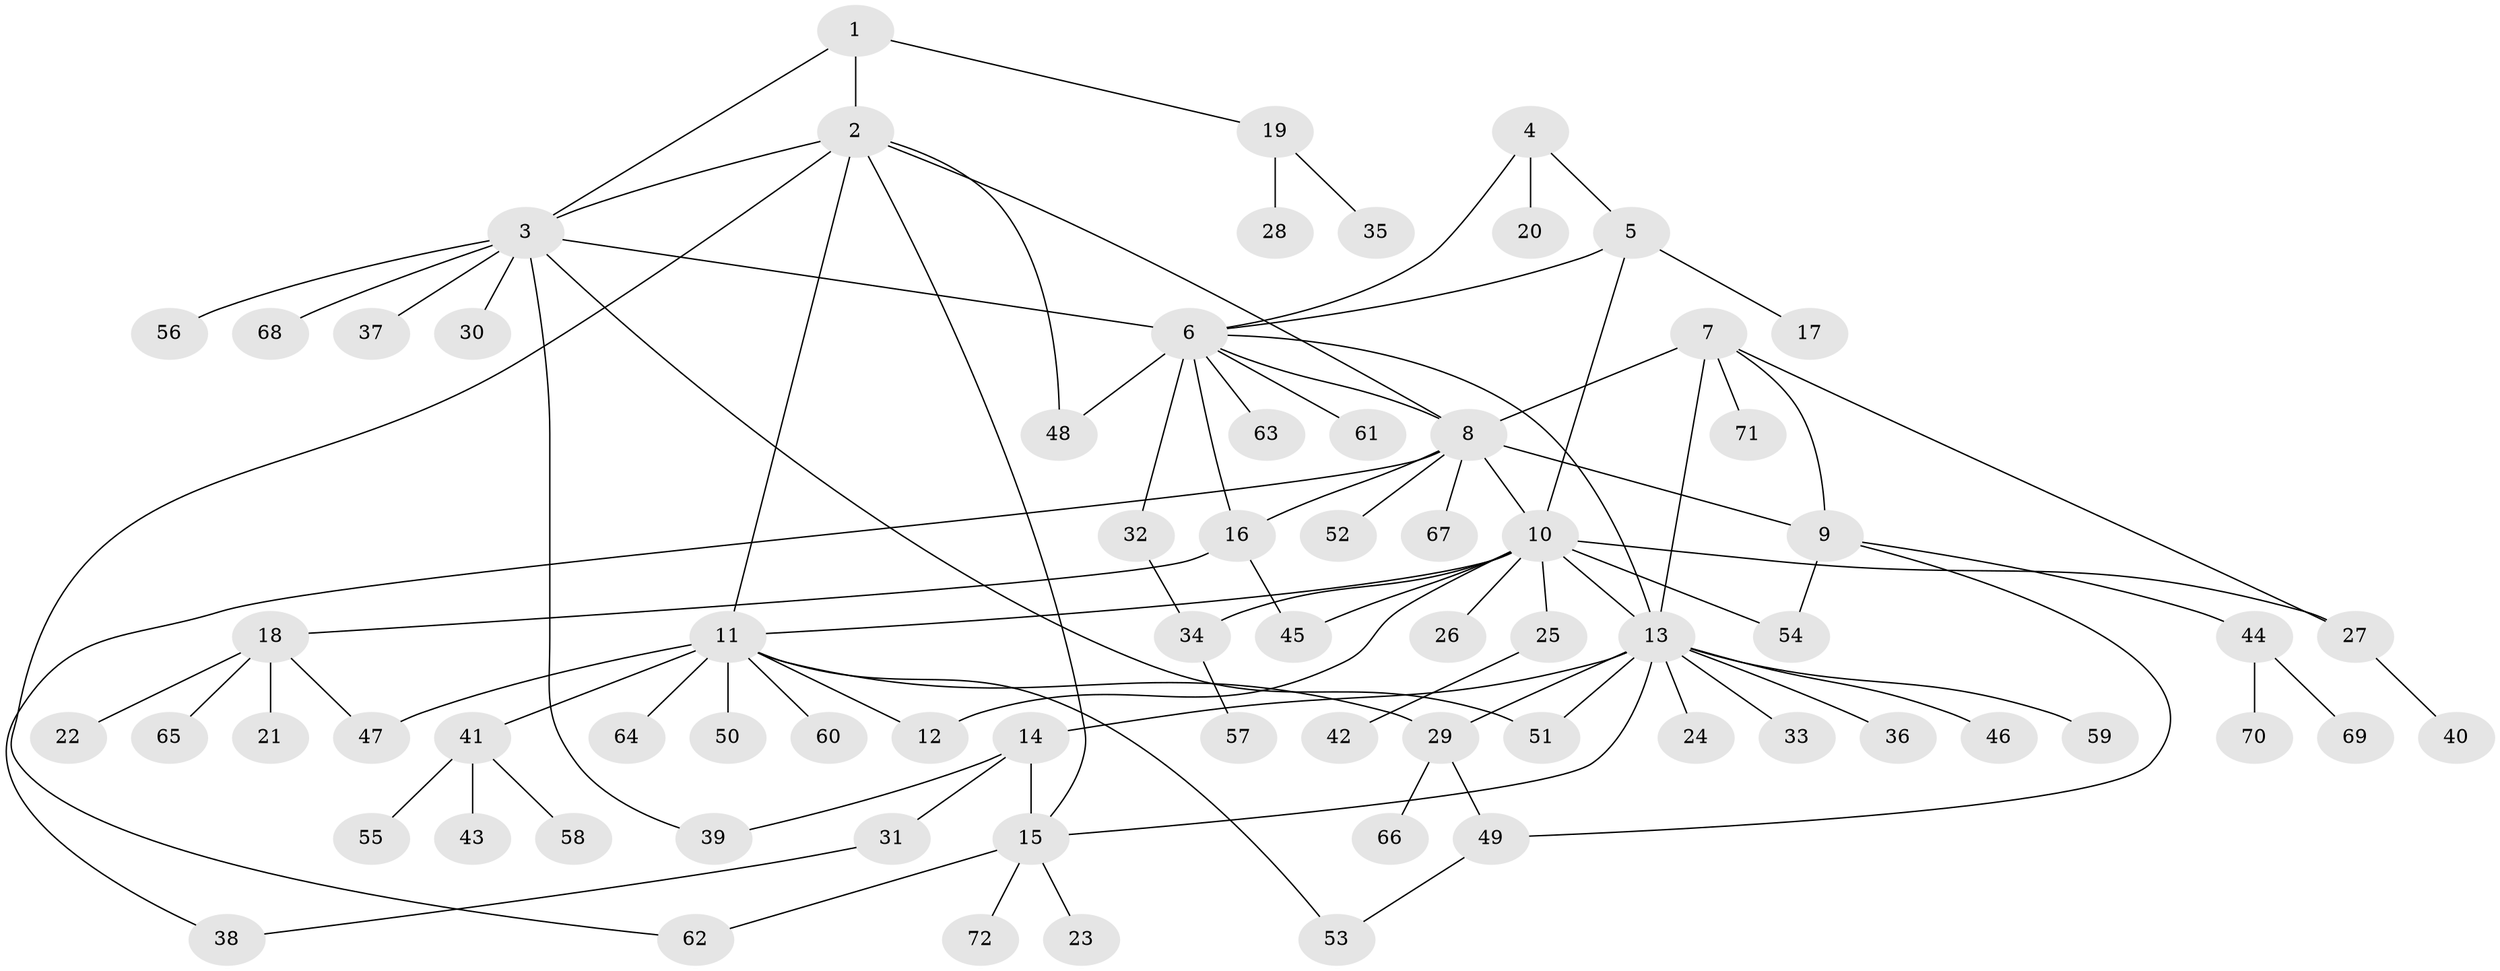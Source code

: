 // Generated by graph-tools (version 1.1) at 2025/11/02/27/25 16:11:34]
// undirected, 72 vertices, 96 edges
graph export_dot {
graph [start="1"]
  node [color=gray90,style=filled];
  1;
  2;
  3;
  4;
  5;
  6;
  7;
  8;
  9;
  10;
  11;
  12;
  13;
  14;
  15;
  16;
  17;
  18;
  19;
  20;
  21;
  22;
  23;
  24;
  25;
  26;
  27;
  28;
  29;
  30;
  31;
  32;
  33;
  34;
  35;
  36;
  37;
  38;
  39;
  40;
  41;
  42;
  43;
  44;
  45;
  46;
  47;
  48;
  49;
  50;
  51;
  52;
  53;
  54;
  55;
  56;
  57;
  58;
  59;
  60;
  61;
  62;
  63;
  64;
  65;
  66;
  67;
  68;
  69;
  70;
  71;
  72;
  1 -- 2;
  1 -- 3;
  1 -- 19;
  2 -- 3;
  2 -- 8;
  2 -- 11;
  2 -- 15;
  2 -- 48;
  2 -- 62;
  3 -- 6;
  3 -- 30;
  3 -- 37;
  3 -- 39;
  3 -- 51;
  3 -- 56;
  3 -- 68;
  4 -- 5;
  4 -- 6;
  4 -- 20;
  5 -- 6;
  5 -- 10;
  5 -- 17;
  6 -- 8;
  6 -- 13;
  6 -- 16;
  6 -- 32;
  6 -- 48;
  6 -- 61;
  6 -- 63;
  7 -- 8;
  7 -- 9;
  7 -- 13;
  7 -- 27;
  7 -- 71;
  8 -- 9;
  8 -- 10;
  8 -- 16;
  8 -- 38;
  8 -- 52;
  8 -- 67;
  9 -- 44;
  9 -- 49;
  9 -- 54;
  10 -- 11;
  10 -- 12;
  10 -- 13;
  10 -- 25;
  10 -- 26;
  10 -- 27;
  10 -- 34;
  10 -- 45;
  10 -- 54;
  11 -- 12;
  11 -- 29;
  11 -- 41;
  11 -- 47;
  11 -- 50;
  11 -- 53;
  11 -- 60;
  11 -- 64;
  13 -- 14;
  13 -- 15;
  13 -- 24;
  13 -- 29;
  13 -- 33;
  13 -- 36;
  13 -- 46;
  13 -- 51;
  13 -- 59;
  14 -- 15;
  14 -- 31;
  14 -- 39;
  15 -- 23;
  15 -- 62;
  15 -- 72;
  16 -- 18;
  16 -- 45;
  18 -- 21;
  18 -- 22;
  18 -- 47;
  18 -- 65;
  19 -- 28;
  19 -- 35;
  25 -- 42;
  27 -- 40;
  29 -- 49;
  29 -- 66;
  31 -- 38;
  32 -- 34;
  34 -- 57;
  41 -- 43;
  41 -- 55;
  41 -- 58;
  44 -- 69;
  44 -- 70;
  49 -- 53;
}
